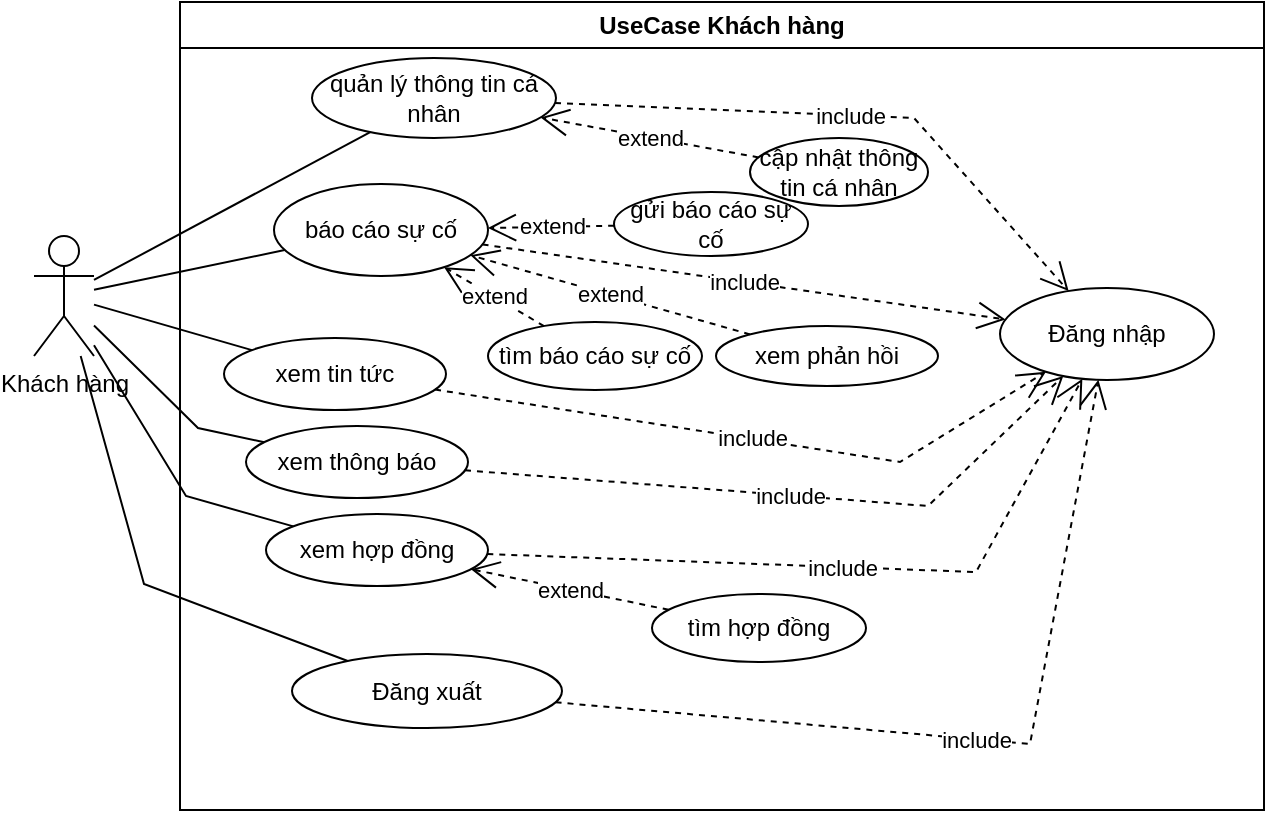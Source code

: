 <mxfile version="22.1.1" type="device">
  <diagram name="Trang-1" id="gd4Vn1vdsNSHXaNgZSAt">
    <mxGraphModel dx="1246" dy="559" grid="0" gridSize="10" guides="1" tooltips="1" connect="1" arrows="1" fold="1" page="1" pageScale="1" pageWidth="827" pageHeight="1169" math="0" shadow="0">
      <root>
        <mxCell id="0" />
        <mxCell id="1" parent="0" />
        <mxCell id="cjHwSRp8eY9vV_9u1N-K-1" value="UseCase Khách hàng" style="swimlane;whiteSpace=wrap;html=1;" vertex="1" parent="1">
          <mxGeometry x="275" y="297" width="542" height="404" as="geometry" />
        </mxCell>
        <mxCell id="cjHwSRp8eY9vV_9u1N-K-3" value="quản lý thông tin cá nhân" style="ellipse;whiteSpace=wrap;html=1;" vertex="1" parent="cjHwSRp8eY9vV_9u1N-K-1">
          <mxGeometry x="66" y="28" width="122" height="40" as="geometry" />
        </mxCell>
        <mxCell id="cjHwSRp8eY9vV_9u1N-K-4" value="cập nhật thông tin cá nhân" style="ellipse;whiteSpace=wrap;html=1;" vertex="1" parent="cjHwSRp8eY9vV_9u1N-K-1">
          <mxGeometry x="285" y="68" width="89" height="34" as="geometry" />
        </mxCell>
        <mxCell id="cjHwSRp8eY9vV_9u1N-K-6" value="Đăng nhập" style="ellipse;whiteSpace=wrap;html=1;" vertex="1" parent="cjHwSRp8eY9vV_9u1N-K-1">
          <mxGeometry x="410" y="143" width="107" height="46" as="geometry" />
        </mxCell>
        <mxCell id="cjHwSRp8eY9vV_9u1N-K-7" value="báo cáo sự cố" style="ellipse;whiteSpace=wrap;html=1;" vertex="1" parent="cjHwSRp8eY9vV_9u1N-K-1">
          <mxGeometry x="47" y="91" width="107" height="46" as="geometry" />
        </mxCell>
        <mxCell id="cjHwSRp8eY9vV_9u1N-K-8" value="xem phản hồi" style="ellipse;whiteSpace=wrap;html=1;" vertex="1" parent="cjHwSRp8eY9vV_9u1N-K-1">
          <mxGeometry x="268" y="162" width="111" height="30" as="geometry" />
        </mxCell>
        <mxCell id="cjHwSRp8eY9vV_9u1N-K-9" value="xem tin tức" style="ellipse;whiteSpace=wrap;html=1;" vertex="1" parent="cjHwSRp8eY9vV_9u1N-K-1">
          <mxGeometry x="22" y="168" width="111" height="36" as="geometry" />
        </mxCell>
        <mxCell id="cjHwSRp8eY9vV_9u1N-K-10" value="xem thông báo" style="ellipse;whiteSpace=wrap;html=1;" vertex="1" parent="cjHwSRp8eY9vV_9u1N-K-1">
          <mxGeometry x="33" y="212" width="111" height="36" as="geometry" />
        </mxCell>
        <mxCell id="cjHwSRp8eY9vV_9u1N-K-11" value="xem hợp đồng" style="ellipse;whiteSpace=wrap;html=1;" vertex="1" parent="cjHwSRp8eY9vV_9u1N-K-1">
          <mxGeometry x="43" y="256" width="111" height="36" as="geometry" />
        </mxCell>
        <mxCell id="cjHwSRp8eY9vV_9u1N-K-12" value="extend" style="endArrow=open;endSize=12;dashed=1;html=1;rounded=0;" edge="1" parent="cjHwSRp8eY9vV_9u1N-K-1" source="cjHwSRp8eY9vV_9u1N-K-8" target="cjHwSRp8eY9vV_9u1N-K-7">
          <mxGeometry width="160" relative="1" as="geometry">
            <mxPoint x="204" y="267" as="sourcePoint" />
            <mxPoint x="364" y="267" as="targetPoint" />
          </mxGeometry>
        </mxCell>
        <mxCell id="cjHwSRp8eY9vV_9u1N-K-13" value="extend" style="endArrow=open;endSize=12;dashed=1;html=1;rounded=0;" edge="1" parent="cjHwSRp8eY9vV_9u1N-K-1" source="cjHwSRp8eY9vV_9u1N-K-4" target="cjHwSRp8eY9vV_9u1N-K-3">
          <mxGeometry width="160" relative="1" as="geometry">
            <mxPoint x="281" y="111" as="sourcePoint" />
            <mxPoint x="193" y="86" as="targetPoint" />
          </mxGeometry>
        </mxCell>
        <mxCell id="cjHwSRp8eY9vV_9u1N-K-14" value="include" style="endArrow=open;endSize=12;dashed=1;html=1;rounded=0;" edge="1" parent="cjHwSRp8eY9vV_9u1N-K-1" source="cjHwSRp8eY9vV_9u1N-K-11" target="cjHwSRp8eY9vV_9u1N-K-6">
          <mxGeometry width="160" relative="1" as="geometry">
            <mxPoint x="292" y="183" as="sourcePoint" />
            <mxPoint x="204" y="158" as="targetPoint" />
            <Array as="points">
              <mxPoint x="398" y="285" />
            </Array>
          </mxGeometry>
        </mxCell>
        <mxCell id="cjHwSRp8eY9vV_9u1N-K-15" value="include" style="endArrow=open;endSize=12;dashed=1;html=1;rounded=0;" edge="1" parent="cjHwSRp8eY9vV_9u1N-K-1" source="cjHwSRp8eY9vV_9u1N-K-10" target="cjHwSRp8eY9vV_9u1N-K-6">
          <mxGeometry width="160" relative="1" as="geometry">
            <mxPoint x="224" y="298" as="sourcePoint" />
            <mxPoint x="438" y="193" as="targetPoint" />
            <Array as="points">
              <mxPoint x="374" y="252" />
            </Array>
          </mxGeometry>
        </mxCell>
        <mxCell id="cjHwSRp8eY9vV_9u1N-K-16" value="include" style="endArrow=open;endSize=12;dashed=1;html=1;rounded=0;" edge="1" parent="cjHwSRp8eY9vV_9u1N-K-1" source="cjHwSRp8eY9vV_9u1N-K-9" target="cjHwSRp8eY9vV_9u1N-K-6">
          <mxGeometry width="160" relative="1" as="geometry">
            <mxPoint x="234" y="308" as="sourcePoint" />
            <mxPoint x="448" y="203" as="targetPoint" />
            <Array as="points">
              <mxPoint x="360" y="230" />
            </Array>
          </mxGeometry>
        </mxCell>
        <mxCell id="cjHwSRp8eY9vV_9u1N-K-17" value="include" style="endArrow=open;endSize=12;dashed=1;html=1;rounded=0;" edge="1" parent="cjHwSRp8eY9vV_9u1N-K-1" source="cjHwSRp8eY9vV_9u1N-K-7" target="cjHwSRp8eY9vV_9u1N-K-6">
          <mxGeometry width="160" relative="1" as="geometry">
            <mxPoint x="179.002" y="103.936" as="sourcePoint" />
            <mxPoint x="451.77" y="175" as="targetPoint" />
          </mxGeometry>
        </mxCell>
        <mxCell id="cjHwSRp8eY9vV_9u1N-K-18" value="include" style="endArrow=open;endSize=12;dashed=1;html=1;rounded=0;" edge="1" parent="cjHwSRp8eY9vV_9u1N-K-1" source="cjHwSRp8eY9vV_9u1N-K-3" target="cjHwSRp8eY9vV_9u1N-K-6">
          <mxGeometry width="160" relative="1" as="geometry">
            <mxPoint x="254" y="323" as="sourcePoint" />
            <mxPoint x="468" y="218" as="targetPoint" />
            <Array as="points">
              <mxPoint x="367" y="58" />
            </Array>
          </mxGeometry>
        </mxCell>
        <mxCell id="cjHwSRp8eY9vV_9u1N-K-19" value="Đăng xuất" style="ellipse;whiteSpace=wrap;html=1;" vertex="1" parent="cjHwSRp8eY9vV_9u1N-K-1">
          <mxGeometry x="56" y="326" width="135" height="37" as="geometry" />
        </mxCell>
        <mxCell id="cjHwSRp8eY9vV_9u1N-K-20" value="include" style="endArrow=open;endSize=12;dashed=1;html=1;rounded=0;" edge="1" parent="cjHwSRp8eY9vV_9u1N-K-1" source="cjHwSRp8eY9vV_9u1N-K-19" target="cjHwSRp8eY9vV_9u1N-K-6">
          <mxGeometry width="160" relative="1" as="geometry">
            <mxPoint x="296" y="354" as="sourcePoint" />
            <mxPoint x="456" y="354" as="targetPoint" />
            <Array as="points">
              <mxPoint x="425" y="371" />
            </Array>
          </mxGeometry>
        </mxCell>
        <mxCell id="cjHwSRp8eY9vV_9u1N-K-22" value="tìm báo cáo sự cố" style="ellipse;whiteSpace=wrap;html=1;" vertex="1" parent="cjHwSRp8eY9vV_9u1N-K-1">
          <mxGeometry x="154" y="160" width="107" height="34" as="geometry" />
        </mxCell>
        <mxCell id="cjHwSRp8eY9vV_9u1N-K-21" value="tìm hợp đồng" style="ellipse;whiteSpace=wrap;html=1;" vertex="1" parent="cjHwSRp8eY9vV_9u1N-K-1">
          <mxGeometry x="236" y="296" width="107" height="34" as="geometry" />
        </mxCell>
        <mxCell id="cjHwSRp8eY9vV_9u1N-K-23" value="extend" style="endArrow=open;endSize=12;dashed=1;html=1;rounded=0;" edge="1" parent="cjHwSRp8eY9vV_9u1N-K-1" source="cjHwSRp8eY9vV_9u1N-K-22" target="cjHwSRp8eY9vV_9u1N-K-7">
          <mxGeometry width="160" relative="1" as="geometry">
            <mxPoint x="295" y="101" as="sourcePoint" />
            <mxPoint x="232" y="82" as="targetPoint" />
          </mxGeometry>
        </mxCell>
        <mxCell id="cjHwSRp8eY9vV_9u1N-K-24" value="extend" style="endArrow=open;endSize=12;dashed=1;html=1;rounded=0;" edge="1" parent="cjHwSRp8eY9vV_9u1N-K-1" source="cjHwSRp8eY9vV_9u1N-K-21" target="cjHwSRp8eY9vV_9u1N-K-11">
          <mxGeometry width="160" relative="1" as="geometry">
            <mxPoint x="304" y="89" as="sourcePoint" />
            <mxPoint x="241" y="70" as="targetPoint" />
          </mxGeometry>
        </mxCell>
        <mxCell id="cjHwSRp8eY9vV_9u1N-K-31" value="gửi báo cáo sự cố" style="ellipse;whiteSpace=wrap;html=1;" vertex="1" parent="cjHwSRp8eY9vV_9u1N-K-1">
          <mxGeometry x="217" y="95" width="97" height="32" as="geometry" />
        </mxCell>
        <mxCell id="cjHwSRp8eY9vV_9u1N-K-32" value="extend" style="endArrow=open;endSize=12;dashed=1;html=1;rounded=0;" edge="1" parent="cjHwSRp8eY9vV_9u1N-K-1" source="cjHwSRp8eY9vV_9u1N-K-31" target="cjHwSRp8eY9vV_9u1N-K-7">
          <mxGeometry width="160" relative="1" as="geometry">
            <mxPoint x="294" y="102" as="sourcePoint" />
            <mxPoint x="183" y="71" as="targetPoint" />
          </mxGeometry>
        </mxCell>
        <mxCell id="cjHwSRp8eY9vV_9u1N-K-2" value="Khách hàng" style="shape=umlActor;verticalLabelPosition=bottom;verticalAlign=top;html=1;" vertex="1" parent="1">
          <mxGeometry x="202" y="414" width="30" height="60" as="geometry" />
        </mxCell>
        <mxCell id="cjHwSRp8eY9vV_9u1N-K-25" value="" style="endArrow=none;html=1;rounded=0;" edge="1" parent="1" source="cjHwSRp8eY9vV_9u1N-K-2" target="cjHwSRp8eY9vV_9u1N-K-3">
          <mxGeometry width="50" height="50" relative="1" as="geometry">
            <mxPoint x="456" y="492" as="sourcePoint" />
            <mxPoint x="506" y="442" as="targetPoint" />
          </mxGeometry>
        </mxCell>
        <mxCell id="cjHwSRp8eY9vV_9u1N-K-26" value="" style="endArrow=none;html=1;rounded=0;" edge="1" parent="1" source="cjHwSRp8eY9vV_9u1N-K-2" target="cjHwSRp8eY9vV_9u1N-K-7">
          <mxGeometry width="50" height="50" relative="1" as="geometry">
            <mxPoint x="270" y="445" as="sourcePoint" />
            <mxPoint x="384" y="373" as="targetPoint" />
          </mxGeometry>
        </mxCell>
        <mxCell id="cjHwSRp8eY9vV_9u1N-K-27" value="" style="endArrow=none;html=1;rounded=0;" edge="1" parent="1" source="cjHwSRp8eY9vV_9u1N-K-2" target="cjHwSRp8eY9vV_9u1N-K-9">
          <mxGeometry width="50" height="50" relative="1" as="geometry">
            <mxPoint x="280" y="455" as="sourcePoint" />
            <mxPoint x="394" y="383" as="targetPoint" />
          </mxGeometry>
        </mxCell>
        <mxCell id="cjHwSRp8eY9vV_9u1N-K-28" value="" style="endArrow=none;html=1;rounded=0;" edge="1" parent="1" source="cjHwSRp8eY9vV_9u1N-K-2" target="cjHwSRp8eY9vV_9u1N-K-10">
          <mxGeometry width="50" height="50" relative="1" as="geometry">
            <mxPoint x="290" y="465" as="sourcePoint" />
            <mxPoint x="404" y="393" as="targetPoint" />
            <Array as="points">
              <mxPoint x="284" y="510" />
            </Array>
          </mxGeometry>
        </mxCell>
        <mxCell id="cjHwSRp8eY9vV_9u1N-K-29" value="" style="endArrow=none;html=1;rounded=0;" edge="1" parent="1" source="cjHwSRp8eY9vV_9u1N-K-2" target="cjHwSRp8eY9vV_9u1N-K-11">
          <mxGeometry width="50" height="50" relative="1" as="geometry">
            <mxPoint x="300" y="475" as="sourcePoint" />
            <mxPoint x="414" y="403" as="targetPoint" />
            <Array as="points">
              <mxPoint x="278" y="544" />
            </Array>
          </mxGeometry>
        </mxCell>
        <mxCell id="cjHwSRp8eY9vV_9u1N-K-30" value="" style="endArrow=none;html=1;rounded=0;" edge="1" parent="1" source="cjHwSRp8eY9vV_9u1N-K-2" target="cjHwSRp8eY9vV_9u1N-K-19">
          <mxGeometry width="50" height="50" relative="1" as="geometry">
            <mxPoint x="310" y="485" as="sourcePoint" />
            <mxPoint x="424" y="413" as="targetPoint" />
            <Array as="points">
              <mxPoint x="257" y="588" />
            </Array>
          </mxGeometry>
        </mxCell>
      </root>
    </mxGraphModel>
  </diagram>
</mxfile>
